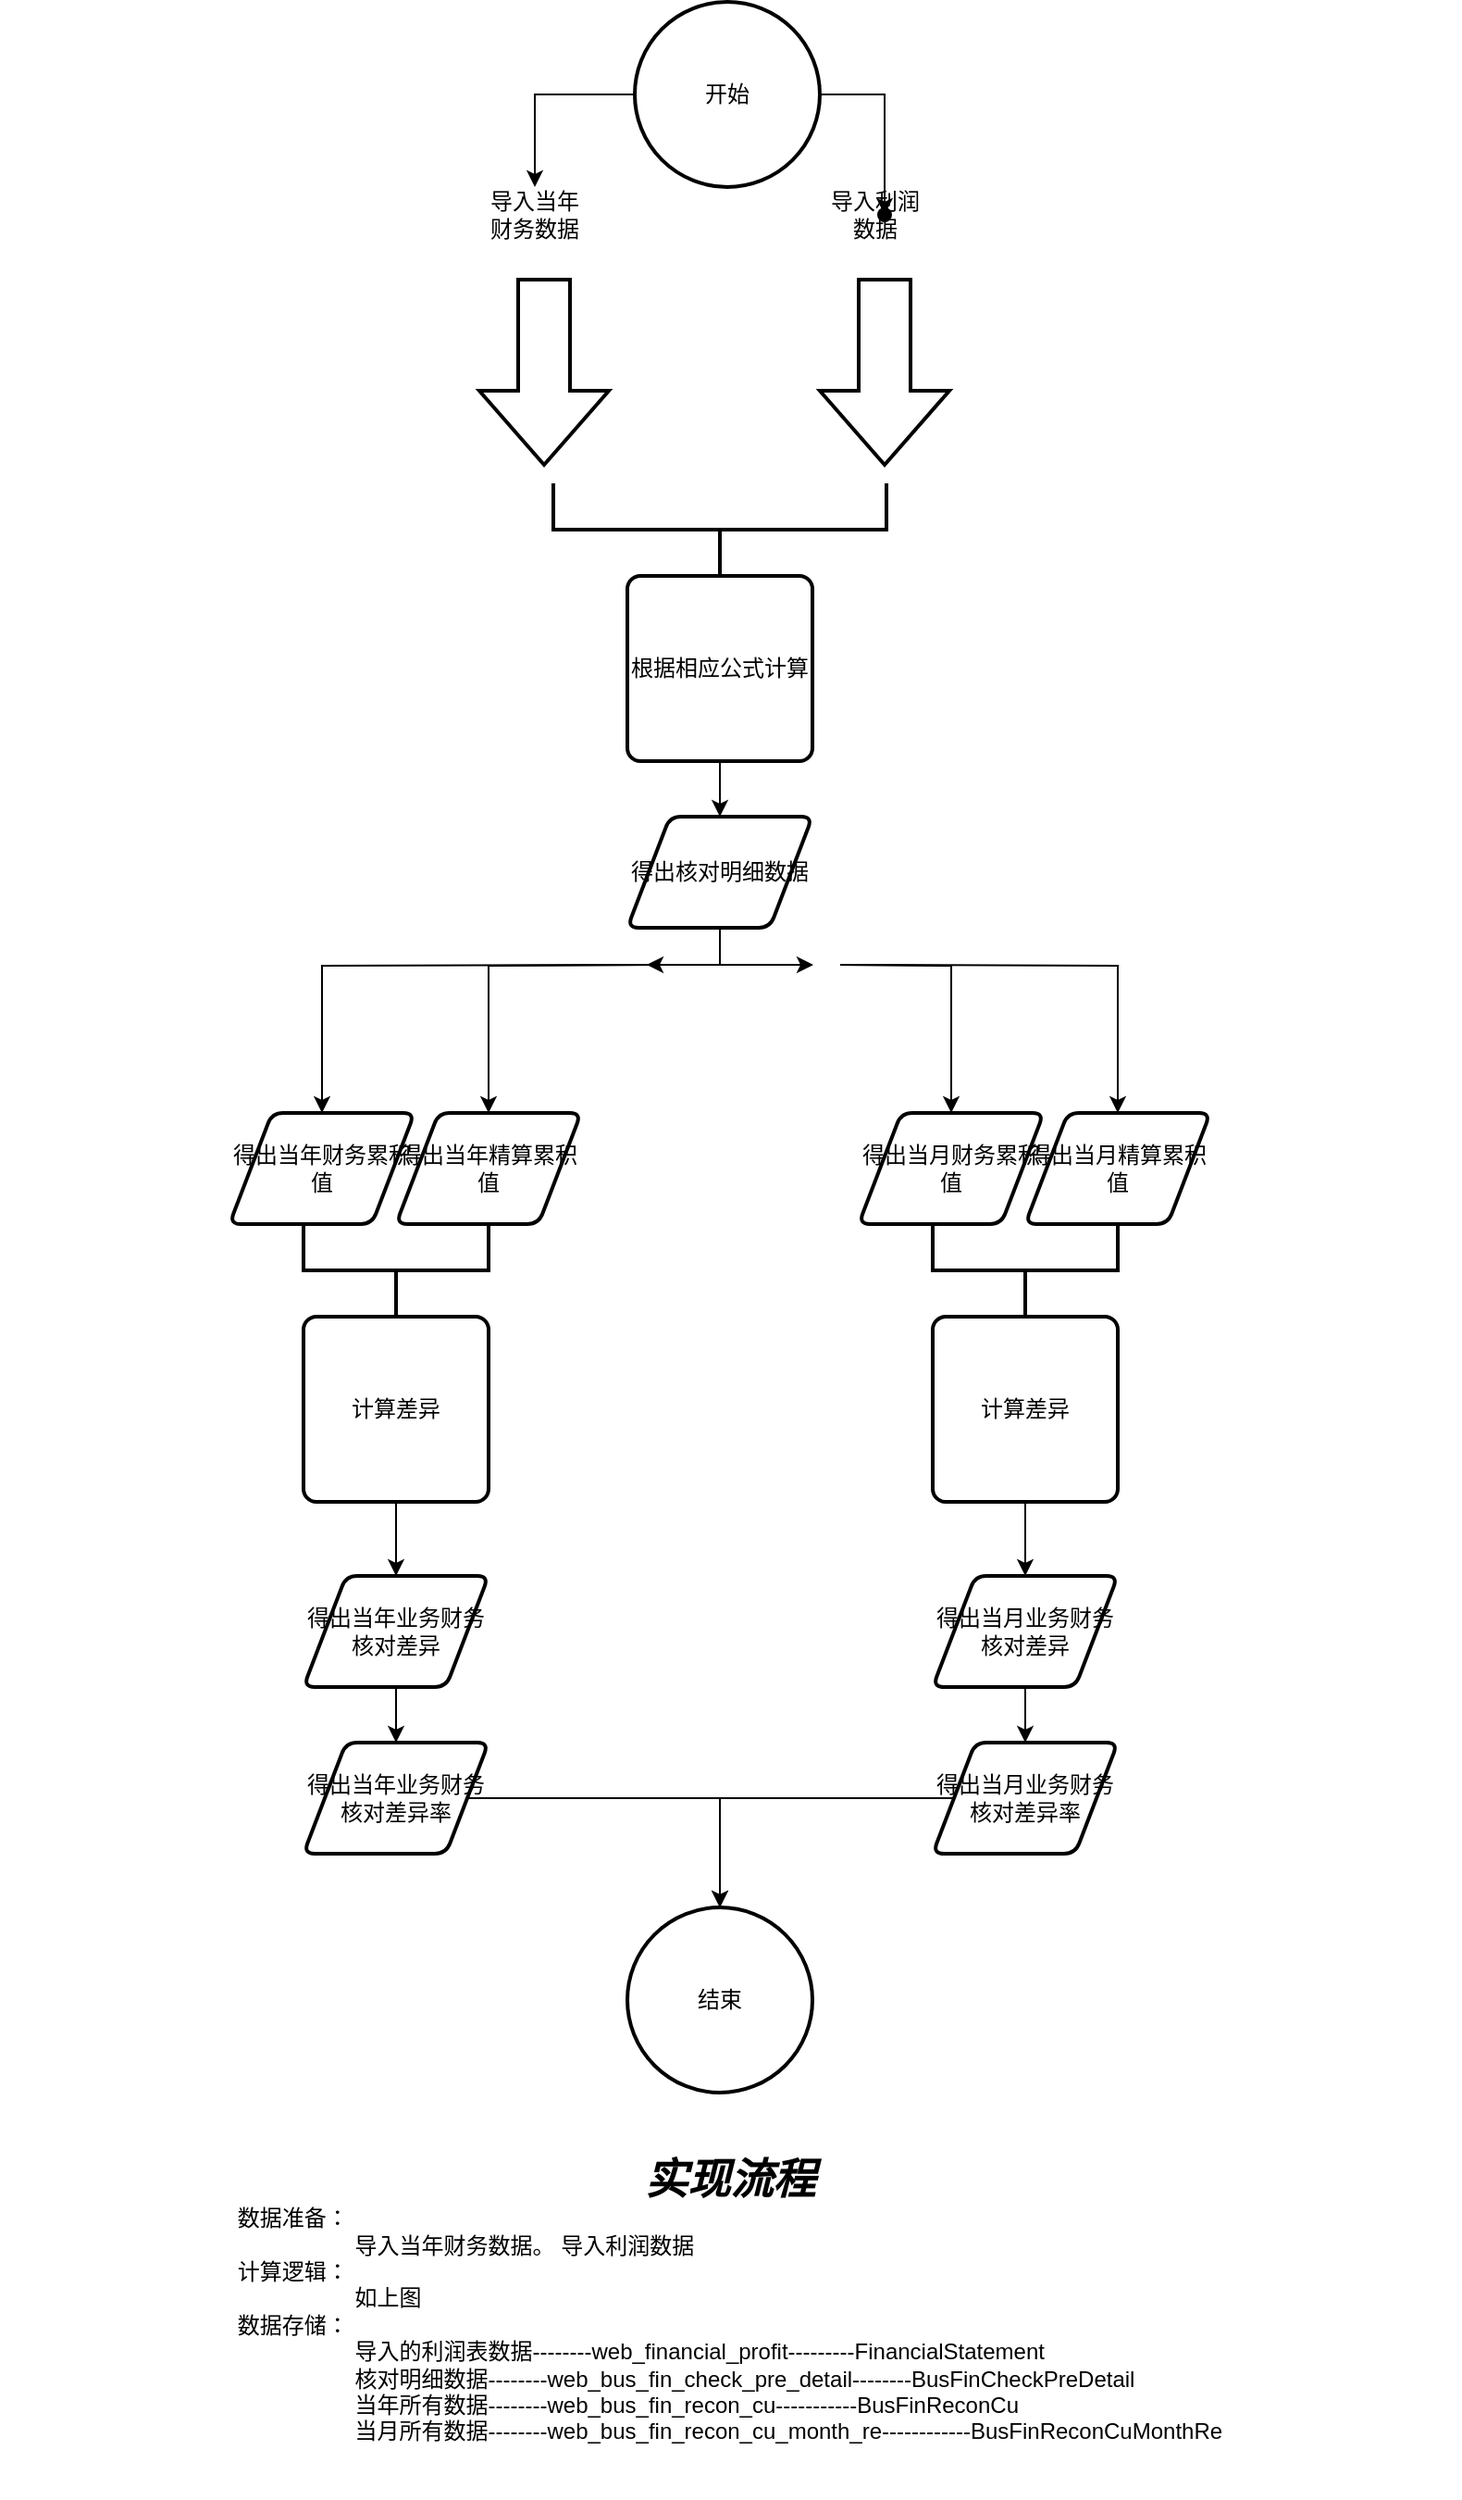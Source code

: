 <mxfile version="22.0.4" type="github">
  <diagram name="第 1 页" id="SeIuNBOyOBRw2UKbfKGs">
    <mxGraphModel dx="954" dy="495" grid="1" gridSize="10" guides="1" tooltips="1" connect="1" arrows="1" fold="1" page="1" pageScale="1" pageWidth="827" pageHeight="1169" math="0" shadow="0">
      <root>
        <mxCell id="0" />
        <mxCell id="1" parent="0" />
        <mxCell id="A02uLMtWzprh800okX_G-30" style="edgeStyle=orthogonalEdgeStyle;rounded=0;orthogonalLoop=1;jettySize=auto;html=1;entryX=0.5;entryY=0;entryDx=0;entryDy=0;" parent="1" source="A02uLMtWzprh800okX_G-1" target="A02uLMtWzprh800okX_G-4" edge="1">
          <mxGeometry relative="1" as="geometry" />
        </mxCell>
        <mxCell id="A02uLMtWzprh800okX_G-34" value="" style="edgeStyle=orthogonalEdgeStyle;rounded=0;orthogonalLoop=1;jettySize=auto;html=1;" parent="1" source="A02uLMtWzprh800okX_G-1" target="A02uLMtWzprh800okX_G-33" edge="1">
          <mxGeometry relative="1" as="geometry" />
        </mxCell>
        <mxCell id="A02uLMtWzprh800okX_G-1" value="开始" style="strokeWidth=2;html=1;shape=mxgraph.flowchart.start_2;whiteSpace=wrap;" parent="1" vertex="1">
          <mxGeometry x="364" y="40" width="100" height="100" as="geometry" />
        </mxCell>
        <mxCell id="A02uLMtWzprh800okX_G-2" value="" style="verticalLabelPosition=bottom;verticalAlign=top;html=1;strokeWidth=2;shape=mxgraph.arrows2.arrow;dy=0.6;dx=40;notch=0;direction=south;" parent="1" vertex="1">
          <mxGeometry x="280" y="190" width="70" height="100" as="geometry" />
        </mxCell>
        <mxCell id="A02uLMtWzprh800okX_G-4" value="导入当年财务数据" style="text;strokeColor=none;align=center;fillColor=none;html=1;verticalAlign=middle;whiteSpace=wrap;rounded=0;" parent="1" vertex="1">
          <mxGeometry x="280" y="140" width="60" height="30" as="geometry" />
        </mxCell>
        <mxCell id="A02uLMtWzprh800okX_G-5" value="" style="verticalLabelPosition=bottom;verticalAlign=top;html=1;strokeWidth=2;shape=mxgraph.arrows2.arrow;dy=0.6;dx=40;notch=0;direction=south;" parent="1" vertex="1">
          <mxGeometry x="464" y="190" width="70" height="100" as="geometry" />
        </mxCell>
        <mxCell id="A02uLMtWzprh800okX_G-7" value="导入利润数据" style="text;strokeColor=none;align=center;fillColor=none;html=1;verticalAlign=middle;whiteSpace=wrap;rounded=0;" parent="1" vertex="1">
          <mxGeometry x="464" y="140" width="60" height="30" as="geometry" />
        </mxCell>
        <mxCell id="A02uLMtWzprh800okX_G-11" value="" style="edgeStyle=orthogonalEdgeStyle;rounded=0;orthogonalLoop=1;jettySize=auto;html=1;" parent="1" target="A02uLMtWzprh800okX_G-10" edge="1">
          <mxGeometry relative="1" as="geometry">
            <mxPoint x="375" y="560" as="sourcePoint" />
          </mxGeometry>
        </mxCell>
        <mxCell id="A02uLMtWzprh800okX_G-13" style="edgeStyle=orthogonalEdgeStyle;rounded=0;orthogonalLoop=1;jettySize=auto;html=1;entryX=0.5;entryY=0;entryDx=0;entryDy=0;" parent="1" target="A02uLMtWzprh800okX_G-12" edge="1">
          <mxGeometry relative="1" as="geometry">
            <mxPoint x="375" y="560" as="sourcePoint" />
          </mxGeometry>
        </mxCell>
        <mxCell id="A02uLMtWzprh800okX_G-28" style="edgeStyle=orthogonalEdgeStyle;rounded=0;orthogonalLoop=1;jettySize=auto;html=1;entryX=0.5;entryY=0;entryDx=0;entryDy=0;" parent="1" target="A02uLMtWzprh800okX_G-20" edge="1">
          <mxGeometry relative="1" as="geometry">
            <mxPoint x="475" y="560" as="sourcePoint" />
          </mxGeometry>
        </mxCell>
        <mxCell id="A02uLMtWzprh800okX_G-29" style="edgeStyle=orthogonalEdgeStyle;rounded=0;orthogonalLoop=1;jettySize=auto;html=1;entryX=0.5;entryY=0;entryDx=0;entryDy=0;" parent="1" target="A02uLMtWzprh800okX_G-21" edge="1">
          <mxGeometry relative="1" as="geometry">
            <mxPoint x="475" y="560" as="sourcePoint" />
          </mxGeometry>
        </mxCell>
        <mxCell id="A02uLMtWzprh800okX_G-9" value="" style="strokeWidth=2;html=1;shape=mxgraph.flowchart.annotation_2;align=left;labelPosition=right;pointerEvents=1;direction=north;" parent="1" vertex="1">
          <mxGeometry x="320" y="300" width="180" height="50" as="geometry" />
        </mxCell>
        <mxCell id="A02uLMtWzprh800okX_G-10" value="得出当年财务累积值" style="shape=parallelogram;html=1;strokeWidth=2;perimeter=parallelogramPerimeter;whiteSpace=wrap;rounded=1;arcSize=12;size=0.23;" parent="1" vertex="1">
          <mxGeometry x="145" y="640" width="100" height="60" as="geometry" />
        </mxCell>
        <mxCell id="A02uLMtWzprh800okX_G-12" value="得出当年精算累积值" style="shape=parallelogram;html=1;strokeWidth=2;perimeter=parallelogramPerimeter;whiteSpace=wrap;rounded=1;arcSize=12;size=0.23;" parent="1" vertex="1">
          <mxGeometry x="235" y="640" width="100" height="60" as="geometry" />
        </mxCell>
        <mxCell id="A02uLMtWzprh800okX_G-14" value="" style="strokeWidth=2;html=1;shape=mxgraph.flowchart.annotation_2;align=left;labelPosition=right;pointerEvents=1;direction=north;" parent="1" vertex="1">
          <mxGeometry x="185" y="700" width="100" height="50" as="geometry" />
        </mxCell>
        <mxCell id="A02uLMtWzprh800okX_G-17" value="" style="edgeStyle=orthogonalEdgeStyle;rounded=0;orthogonalLoop=1;jettySize=auto;html=1;" parent="1" source="A02uLMtWzprh800okX_G-15" target="A02uLMtWzprh800okX_G-16" edge="1">
          <mxGeometry relative="1" as="geometry" />
        </mxCell>
        <mxCell id="A02uLMtWzprh800okX_G-15" value="计算差异" style="rounded=1;whiteSpace=wrap;html=1;absoluteArcSize=1;arcSize=14;strokeWidth=2;" parent="1" vertex="1">
          <mxGeometry x="185" y="750" width="100" height="100" as="geometry" />
        </mxCell>
        <mxCell id="A02uLMtWzprh800okX_G-19" value="" style="edgeStyle=orthogonalEdgeStyle;rounded=0;orthogonalLoop=1;jettySize=auto;html=1;" parent="1" source="A02uLMtWzprh800okX_G-16" target="A02uLMtWzprh800okX_G-18" edge="1">
          <mxGeometry relative="1" as="geometry" />
        </mxCell>
        <mxCell id="A02uLMtWzprh800okX_G-16" value="得出当年业务财务核对差异" style="shape=parallelogram;html=1;strokeWidth=2;perimeter=parallelogramPerimeter;whiteSpace=wrap;rounded=1;arcSize=12;size=0.23;" parent="1" vertex="1">
          <mxGeometry x="185" y="890" width="100" height="60" as="geometry" />
        </mxCell>
        <mxCell id="W58-_S_z-1IiX_Atxc9L-3" style="edgeStyle=orthogonalEdgeStyle;rounded=0;orthogonalLoop=1;jettySize=auto;html=1;" parent="1" source="A02uLMtWzprh800okX_G-18" target="W58-_S_z-1IiX_Atxc9L-2" edge="1">
          <mxGeometry relative="1" as="geometry" />
        </mxCell>
        <mxCell id="A02uLMtWzprh800okX_G-18" value="得出当年业务财务核对差异率" style="shape=parallelogram;html=1;strokeWidth=2;perimeter=parallelogramPerimeter;whiteSpace=wrap;rounded=1;arcSize=12;size=0.23;" parent="1" vertex="1">
          <mxGeometry x="185" y="980" width="100" height="60" as="geometry" />
        </mxCell>
        <mxCell id="A02uLMtWzprh800okX_G-20" value="得出当月财务累积值" style="shape=parallelogram;html=1;strokeWidth=2;perimeter=parallelogramPerimeter;whiteSpace=wrap;rounded=1;arcSize=12;size=0.23;" parent="1" vertex="1">
          <mxGeometry x="485" y="640" width="100" height="60" as="geometry" />
        </mxCell>
        <mxCell id="A02uLMtWzprh800okX_G-21" value="得出当月精算累积值" style="shape=parallelogram;html=1;strokeWidth=2;perimeter=parallelogramPerimeter;whiteSpace=wrap;rounded=1;arcSize=12;size=0.23;" parent="1" vertex="1">
          <mxGeometry x="575" y="640" width="100" height="60" as="geometry" />
        </mxCell>
        <mxCell id="A02uLMtWzprh800okX_G-22" value="" style="strokeWidth=2;html=1;shape=mxgraph.flowchart.annotation_2;align=left;labelPosition=right;pointerEvents=1;direction=north;" parent="1" vertex="1">
          <mxGeometry x="525" y="700" width="100" height="50" as="geometry" />
        </mxCell>
        <mxCell id="A02uLMtWzprh800okX_G-23" value="" style="edgeStyle=orthogonalEdgeStyle;rounded=0;orthogonalLoop=1;jettySize=auto;html=1;" parent="1" source="A02uLMtWzprh800okX_G-24" target="A02uLMtWzprh800okX_G-26" edge="1">
          <mxGeometry relative="1" as="geometry" />
        </mxCell>
        <mxCell id="A02uLMtWzprh800okX_G-24" value="计算差异" style="rounded=1;whiteSpace=wrap;html=1;absoluteArcSize=1;arcSize=14;strokeWidth=2;" parent="1" vertex="1">
          <mxGeometry x="525" y="750" width="100" height="100" as="geometry" />
        </mxCell>
        <mxCell id="A02uLMtWzprh800okX_G-25" value="" style="edgeStyle=orthogonalEdgeStyle;rounded=0;orthogonalLoop=1;jettySize=auto;html=1;" parent="1" source="A02uLMtWzprh800okX_G-26" target="A02uLMtWzprh800okX_G-27" edge="1">
          <mxGeometry relative="1" as="geometry" />
        </mxCell>
        <mxCell id="A02uLMtWzprh800okX_G-26" value="得出当月业务财务核对差异" style="shape=parallelogram;html=1;strokeWidth=2;perimeter=parallelogramPerimeter;whiteSpace=wrap;rounded=1;arcSize=12;size=0.23;" parent="1" vertex="1">
          <mxGeometry x="525" y="890" width="100" height="60" as="geometry" />
        </mxCell>
        <mxCell id="A02uLMtWzprh800okX_G-27" value="得出当月业务财务核对差异率" style="shape=parallelogram;html=1;strokeWidth=2;perimeter=parallelogramPerimeter;whiteSpace=wrap;rounded=1;arcSize=12;size=0.23;" parent="1" vertex="1">
          <mxGeometry x="525" y="980" width="100" height="60" as="geometry" />
        </mxCell>
        <mxCell id="A02uLMtWzprh800okX_G-33" value="" style="shape=waypoint;sketch=0;size=6;pointerEvents=1;points=[];fillColor=default;resizable=0;rotatable=0;perimeter=centerPerimeter;snapToPoint=1;strokeWidth=2;" parent="1" vertex="1">
          <mxGeometry x="489" y="145" width="20" height="20" as="geometry" />
        </mxCell>
        <mxCell id="A02uLMtWzprh800okX_G-41" value="" style="edgeStyle=orthogonalEdgeStyle;rounded=0;orthogonalLoop=1;jettySize=auto;html=1;" parent="1" source="A02uLMtWzprh800okX_G-37" target="A02uLMtWzprh800okX_G-38" edge="1">
          <mxGeometry relative="1" as="geometry" />
        </mxCell>
        <mxCell id="A02uLMtWzprh800okX_G-37" value="根据相应公式计算" style="rounded=1;whiteSpace=wrap;html=1;absoluteArcSize=1;arcSize=14;strokeWidth=2;" parent="1" vertex="1">
          <mxGeometry x="360" y="350" width="100" height="100" as="geometry" />
        </mxCell>
        <mxCell id="A02uLMtWzprh800okX_G-39" style="edgeStyle=orthogonalEdgeStyle;rounded=0;orthogonalLoop=1;jettySize=auto;html=1;" parent="1" source="A02uLMtWzprh800okX_G-38" edge="1">
          <mxGeometry relative="1" as="geometry">
            <mxPoint x="370" y="560" as="targetPoint" />
          </mxGeometry>
        </mxCell>
        <mxCell id="A02uLMtWzprh800okX_G-40" style="edgeStyle=orthogonalEdgeStyle;rounded=0;orthogonalLoop=1;jettySize=auto;html=1;" parent="1" source="A02uLMtWzprh800okX_G-38" edge="1">
          <mxGeometry relative="1" as="geometry">
            <mxPoint x="460" y="560" as="targetPoint" />
          </mxGeometry>
        </mxCell>
        <mxCell id="A02uLMtWzprh800okX_G-38" value="得出核对明细数据" style="shape=parallelogram;html=1;strokeWidth=2;perimeter=parallelogramPerimeter;whiteSpace=wrap;rounded=1;arcSize=12;size=0.23;" parent="1" vertex="1">
          <mxGeometry x="360" y="480" width="100" height="60" as="geometry" />
        </mxCell>
        <mxCell id="W58-_S_z-1IiX_Atxc9L-1" value="&lt;font style=&quot;&quot;&gt;&lt;i style=&quot;font-size: 23px; font-weight: bold;&quot;&gt;实现流程&lt;/i&gt;&lt;br&gt;&lt;div style=&quot;text-align: left;&quot;&gt;&lt;span style=&quot;background-color: initial;&quot;&gt;数据准备：&lt;/span&gt;&lt;/div&gt;&lt;div style=&quot;text-align: left;&quot;&gt;&lt;span style=&quot;background-color: initial;&quot;&gt;&lt;span style=&quot;white-space: pre;&quot;&gt;&#x9;&lt;/span&gt;&lt;span style=&quot;white-space: pre;&quot;&gt;&#x9;&lt;/span&gt;&amp;nbsp; &amp;nbsp;导入当年财务数据。 导入利润数据&lt;/span&gt;&lt;/div&gt;&lt;div style=&quot;text-align: left;&quot;&gt;计算逻辑：&lt;/div&gt;&lt;span style=&quot;white-space: pre;&quot;&gt;&lt;div style=&quot;text-align: left;&quot;&gt;&lt;span style=&quot;background-color: initial;&quot;&gt;&#x9;&lt;/span&gt;&lt;span style=&quot;background-color: initial;&quot;&gt;&#x9;&lt;/span&gt;   如上图&lt;/div&gt;&lt;div style=&quot;text-align: left;&quot;&gt;数据存储：&lt;/div&gt;&lt;div style=&quot;text-align: left;&quot;&gt;                   导入的利润表数据--------web_financial_profit---------FinancialStatement&lt;/div&gt;&lt;div style=&quot;text-align: left;&quot;&gt;                   核对明细数据--------web_bus_fin_check_pre_detail--------BusFinCheckPreDetail&lt;/div&gt;&lt;div style=&quot;text-align: left;&quot;&gt;&lt;span style=&quot;white-space: pre;&quot;&gt;&#x9;&lt;/span&gt;&lt;span style=&quot;white-space: pre;&quot;&gt;&#x9;&lt;/span&gt;   当年所有数据--------web_bus_fin_recon_cu-----------BusFinReconCu&lt;br&gt;&lt;/div&gt;&lt;div style=&quot;text-align: left;&quot;&gt;       &lt;span style=&quot;white-space: pre;&quot;&gt;&#x9;&lt;/span&gt;&lt;span style=&quot;white-space: pre;&quot;&gt;&#x9;&lt;/span&gt;   当月所有数据--------web_bus_fin_recon_cu_month_re------------BusFinReconCuMonthRe&lt;/div&gt;&lt;div style=&quot;text-align: left;&quot;&gt;&lt;br&gt;&lt;/div&gt;&lt;/span&gt;&lt;br&gt;&lt;/font&gt;" style="text;strokeColor=none;align=center;fillColor=none;html=1;verticalAlign=middle;whiteSpace=wrap;rounded=0;" parent="1" vertex="1">
          <mxGeometry x="21" y="1210" width="789" height="170" as="geometry" />
        </mxCell>
        <mxCell id="W58-_S_z-1IiX_Atxc9L-2" value="结束" style="strokeWidth=2;html=1;shape=mxgraph.flowchart.start_2;whiteSpace=wrap;" parent="1" vertex="1">
          <mxGeometry x="360" y="1069" width="100" height="100" as="geometry" />
        </mxCell>
        <mxCell id="W58-_S_z-1IiX_Atxc9L-4" style="edgeStyle=orthogonalEdgeStyle;rounded=0;orthogonalLoop=1;jettySize=auto;html=1;entryX=0.5;entryY=0;entryDx=0;entryDy=0;entryPerimeter=0;" parent="1" source="A02uLMtWzprh800okX_G-27" target="W58-_S_z-1IiX_Atxc9L-2" edge="1">
          <mxGeometry relative="1" as="geometry" />
        </mxCell>
      </root>
    </mxGraphModel>
  </diagram>
</mxfile>
